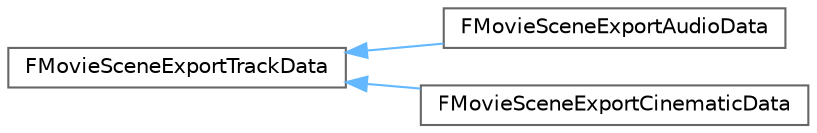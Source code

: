 digraph "Graphical Class Hierarchy"
{
 // INTERACTIVE_SVG=YES
 // LATEX_PDF_SIZE
  bgcolor="transparent";
  edge [fontname=Helvetica,fontsize=10,labelfontname=Helvetica,labelfontsize=10];
  node [fontname=Helvetica,fontsize=10,shape=box,height=0.2,width=0.4];
  rankdir="LR";
  Node0 [id="Node000000",label="FMovieSceneExportTrackData",height=0.2,width=0.4,color="grey40", fillcolor="white", style="filled",URL="$dd/dc4/structFMovieSceneExportTrackData.html",tooltip=" "];
  Node0 -> Node1 [id="edge4430_Node000000_Node000001",dir="back",color="steelblue1",style="solid",tooltip=" "];
  Node1 [id="Node000001",label="FMovieSceneExportAudioData",height=0.2,width=0.4,color="grey40", fillcolor="white", style="filled",URL="$df/da4/structFMovieSceneExportAudioData.html",tooltip=" "];
  Node0 -> Node2 [id="edge4431_Node000000_Node000002",dir="back",color="steelblue1",style="solid",tooltip=" "];
  Node2 [id="Node000002",label="FMovieSceneExportCinematicData",height=0.2,width=0.4,color="grey40", fillcolor="white", style="filled",URL="$d9/dc2/structFMovieSceneExportCinematicData.html",tooltip=" "];
}
